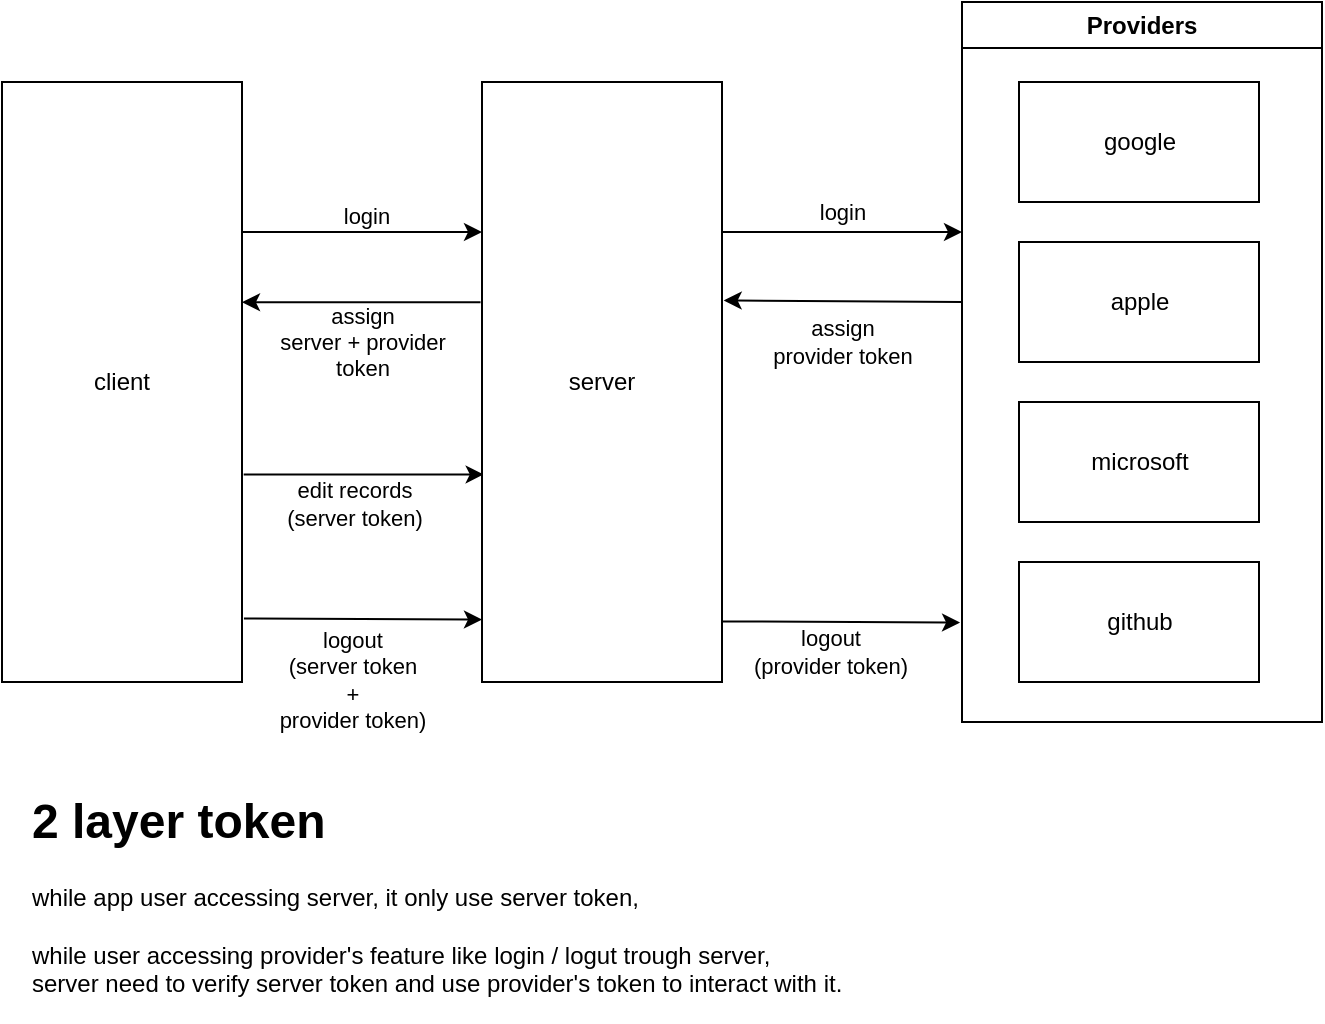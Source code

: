 <mxfile>
    <diagram id="vSjfHBvFhX46rw2HC72t" name="Page-1">
        <mxGraphModel dx="799" dy="460" grid="1" gridSize="10" guides="1" tooltips="1" connect="1" arrows="1" fold="1" page="1" pageScale="1" pageWidth="827" pageHeight="1169" math="0" shadow="0">
            <root>
                <mxCell id="0"/>
                <mxCell id="1" parent="0"/>
                <mxCell id="15" style="edgeStyle=none;html=1;exitX=1;exitY=0.25;exitDx=0;exitDy=0;entryX=0;entryY=0.25;entryDx=0;entryDy=0;" parent="1" source="7" target="8" edge="1">
                    <mxGeometry relative="1" as="geometry"/>
                </mxCell>
                <mxCell id="16" value="login" style="edgeLabel;html=1;align=center;verticalAlign=middle;resizable=0;points=[];" parent="15" vertex="1" connectable="0">
                    <mxGeometry x="0.153" y="-1" relative="1" as="geometry">
                        <mxPoint x="-7" y="-9" as="offset"/>
                    </mxGeometry>
                </mxCell>
                <mxCell id="22" style="edgeStyle=none;html=1;exitX=1.007;exitY=0.654;exitDx=0;exitDy=0;entryX=0.007;entryY=0.654;entryDx=0;entryDy=0;exitPerimeter=0;entryPerimeter=0;" parent="1" source="7" target="8" edge="1">
                    <mxGeometry relative="1" as="geometry"/>
                </mxCell>
                <mxCell id="24" value="edit records&lt;br&gt;(server token)" style="edgeLabel;html=1;align=center;verticalAlign=middle;resizable=0;points=[];" parent="22" vertex="1" connectable="0">
                    <mxGeometry x="-0.094" y="2" relative="1" as="geometry">
                        <mxPoint y="17" as="offset"/>
                    </mxGeometry>
                </mxCell>
                <mxCell id="7" value="client" style="rounded=0;whiteSpace=wrap;html=1;" parent="1" vertex="1">
                    <mxGeometry x="160" y="160" width="120" height="300" as="geometry"/>
                </mxCell>
                <mxCell id="14" value="login" style="edgeStyle=none;html=1;exitX=1;exitY=0.25;exitDx=0;exitDy=0;" parent="1" source="8" edge="1">
                    <mxGeometry y="10" relative="1" as="geometry">
                        <mxPoint x="640" y="235" as="targetPoint"/>
                        <mxPoint as="offset"/>
                    </mxGeometry>
                </mxCell>
                <mxCell id="19" value="assign &lt;br&gt;server + provider &lt;br&gt;token" style="edgeStyle=none;html=1;entryX=1;entryY=0.367;entryDx=0;entryDy=0;exitX=-0.006;exitY=0.367;exitDx=0;exitDy=0;exitPerimeter=0;entryPerimeter=0;" parent="1" source="8" target="7" edge="1">
                    <mxGeometry x="-0.006" y="20" relative="1" as="geometry">
                        <mxPoint x="400" y="331" as="sourcePoint"/>
                        <mxPoint x="280" y="331" as="targetPoint"/>
                        <mxPoint as="offset"/>
                    </mxGeometry>
                </mxCell>
                <mxCell id="8" value="server" style="rounded=0;whiteSpace=wrap;html=1;" parent="1" vertex="1">
                    <mxGeometry x="400" y="160" width="120" height="300" as="geometry"/>
                </mxCell>
                <mxCell id="13" value="Providers" style="swimlane;whiteSpace=wrap;html=1;" parent="1" vertex="1">
                    <mxGeometry x="640" y="120" width="180" height="360" as="geometry"/>
                </mxCell>
                <mxCell id="2" value="google" style="rounded=0;whiteSpace=wrap;html=1;" parent="13" vertex="1">
                    <mxGeometry x="28.5" y="40" width="120" height="60" as="geometry"/>
                </mxCell>
                <mxCell id="3" value="apple" style="rounded=0;whiteSpace=wrap;html=1;" parent="13" vertex="1">
                    <mxGeometry x="28.5" y="120" width="120" height="60" as="geometry"/>
                </mxCell>
                <mxCell id="4" value="microsoft" style="rounded=0;whiteSpace=wrap;html=1;" parent="13" vertex="1">
                    <mxGeometry x="28.5" y="200" width="120" height="60" as="geometry"/>
                </mxCell>
                <mxCell id="5" value="github" style="rounded=0;whiteSpace=wrap;html=1;" parent="13" vertex="1">
                    <mxGeometry x="28.5" y="280" width="120" height="60" as="geometry"/>
                </mxCell>
                <mxCell id="18" value="assign &lt;br&gt;provider token" style="edgeStyle=none;html=1;entryX=1.007;entryY=0.364;entryDx=0;entryDy=0;entryPerimeter=0;" parent="1" edge="1">
                    <mxGeometry x="0.005" y="20" relative="1" as="geometry">
                        <mxPoint x="640" y="270" as="sourcePoint"/>
                        <mxPoint x="520.84" y="269.2" as="targetPoint"/>
                        <mxPoint as="offset"/>
                    </mxGeometry>
                </mxCell>
                <mxCell id="21" value="&lt;h1&gt;2 layer token&lt;/h1&gt;&lt;p&gt;while app user accessing server, it only use server token,&lt;br&gt;&amp;nbsp;&lt;br&gt;while user accessing provider's feature like login / logut trough server, &lt;br&gt;server need to verify server token and use provider's token to interact with it.&lt;br&gt;&lt;/p&gt;" style="text;html=1;strokeColor=none;fillColor=none;spacing=5;spacingTop=-20;whiteSpace=wrap;overflow=hidden;rounded=0;" parent="1" vertex="1">
                    <mxGeometry x="170" y="510" width="490" height="120" as="geometry"/>
                </mxCell>
                <mxCell id="25" style="edgeStyle=none;html=1;entryX=0;entryY=0.896;entryDx=0;entryDy=0;entryPerimeter=0;exitX=1.008;exitY=0.894;exitDx=0;exitDy=0;exitPerimeter=0;" parent="1" source="7" target="8" edge="1">
                    <mxGeometry relative="1" as="geometry">
                        <mxPoint x="280" y="430" as="sourcePoint"/>
                        <mxPoint x="400" y="430" as="targetPoint"/>
                    </mxGeometry>
                </mxCell>
                <mxCell id="26" value="logout&lt;br&gt;(server token &lt;br&gt;+ &lt;br&gt;provider token)" style="edgeLabel;html=1;align=center;verticalAlign=middle;resizable=0;points=[];" parent="25" vertex="1" connectable="0">
                    <mxGeometry x="-0.094" y="2" relative="1" as="geometry">
                        <mxPoint y="32" as="offset"/>
                    </mxGeometry>
                </mxCell>
                <mxCell id="27" style="edgeStyle=none;html=1;entryX=0;entryY=0.896;entryDx=0;entryDy=0;entryPerimeter=0;exitX=1.008;exitY=0.894;exitDx=0;exitDy=0;exitPerimeter=0;" parent="1" edge="1">
                    <mxGeometry relative="1" as="geometry">
                        <mxPoint x="520" y="429.7" as="sourcePoint"/>
                        <mxPoint x="639.04" y="430.3" as="targetPoint"/>
                    </mxGeometry>
                </mxCell>
                <mxCell id="28" value="logout&lt;br&gt;(provider token)" style="edgeLabel;html=1;align=center;verticalAlign=middle;resizable=0;points=[];" parent="27" vertex="1" connectable="0">
                    <mxGeometry x="-0.094" y="2" relative="1" as="geometry">
                        <mxPoint y="17" as="offset"/>
                    </mxGeometry>
                </mxCell>
            </root>
        </mxGraphModel>
    </diagram>
    <diagram id="7-G_9qI50mZUJpRycWZ_" name="Page-2">
        <mxGraphModel dx="491" dy="495" grid="1" gridSize="10" guides="1" tooltips="1" connect="1" arrows="1" fold="1" page="1" pageScale="1" pageWidth="850" pageHeight="1100" math="0" shadow="0">
            <root>
                <mxCell id="0"/>
                <mxCell id="1" parent="0"/>
                <mxCell id="V1qZ9kLhu9qSLAZLQ6_S-1" style="edgeStyle=none;html=1;" parent="1" edge="1">
                    <mxGeometry relative="1" as="geometry">
                        <mxPoint x="160" y="160" as="sourcePoint"/>
                        <mxPoint x="640" y="160" as="targetPoint"/>
                    </mxGeometry>
                </mxCell>
                <mxCell id="V1qZ9kLhu9qSLAZLQ6_S-2" value="SSO" style="edgeLabel;html=1;align=center;verticalAlign=middle;resizable=0;points=[];" parent="V1qZ9kLhu9qSLAZLQ6_S-1" vertex="1" connectable="0">
                    <mxGeometry x="0.153" y="-1" relative="1" as="geometry">
                        <mxPoint x="-237" y="-11" as="offset"/>
                    </mxGeometry>
                </mxCell>
                <mxCell id="V1qZ9kLhu9qSLAZLQ6_S-9" value="Oauth Providers" style="swimlane;whiteSpace=wrap;html=1;" parent="1" vertex="1">
                    <mxGeometry x="640" y="80" width="180" height="520" as="geometry"/>
                </mxCell>
                <mxCell id="V1qZ9kLhu9qSLAZLQ6_S-10" value="google" style="rounded=0;whiteSpace=wrap;html=1;" parent="V1qZ9kLhu9qSLAZLQ6_S-9" vertex="1">
                    <mxGeometry x="28.5" y="40" width="120" height="60" as="geometry"/>
                </mxCell>
                <mxCell id="V1qZ9kLhu9qSLAZLQ6_S-11" value="apple" style="rounded=0;whiteSpace=wrap;html=1;" parent="V1qZ9kLhu9qSLAZLQ6_S-9" vertex="1">
                    <mxGeometry x="28.5" y="120" width="120" height="60" as="geometry"/>
                </mxCell>
                <mxCell id="V1qZ9kLhu9qSLAZLQ6_S-12" value="microsoft" style="rounded=0;whiteSpace=wrap;html=1;" parent="V1qZ9kLhu9qSLAZLQ6_S-9" vertex="1">
                    <mxGeometry x="28.5" y="200" width="120" height="60" as="geometry"/>
                </mxCell>
                <mxCell id="V1qZ9kLhu9qSLAZLQ6_S-13" value="github" style="rounded=0;whiteSpace=wrap;html=1;" parent="V1qZ9kLhu9qSLAZLQ6_S-9" vertex="1">
                    <mxGeometry x="28.5" y="280" width="120" height="60" as="geometry"/>
                </mxCell>
                <mxCell id="V1qZ9kLhu9qSLAZLQ6_S-22" value="" style="group" parent="1" vertex="1" connectable="0">
                    <mxGeometry x="100" y="70" width="120" height="530" as="geometry"/>
                </mxCell>
                <mxCell id="V1qZ9kLhu9qSLAZLQ6_S-20" value="" style="endArrow=none;dashed=1;html=1;" parent="V1qZ9kLhu9qSLAZLQ6_S-22" target="V1qZ9kLhu9qSLAZLQ6_S-21" edge="1">
                    <mxGeometry width="50" height="50" relative="1" as="geometry">
                        <mxPoint x="60" y="530" as="sourcePoint"/>
                        <mxPoint x="60" y="14.324" as="targetPoint"/>
                    </mxGeometry>
                </mxCell>
                <mxCell id="V1qZ9kLhu9qSLAZLQ6_S-21" value="Client Side" style="text;html=1;strokeColor=none;fillColor=none;align=center;verticalAlign=middle;whiteSpace=wrap;rounded=0;" parent="V1qZ9kLhu9qSLAZLQ6_S-22" vertex="1">
                    <mxGeometry width="120" height="42.973" as="geometry"/>
                </mxCell>
                <mxCell id="V1qZ9kLhu9qSLAZLQ6_S-23" value="" style="group" parent="1" vertex="1" connectable="0">
                    <mxGeometry x="340" y="70" width="120" height="530" as="geometry"/>
                </mxCell>
                <mxCell id="V1qZ9kLhu9qSLAZLQ6_S-24" value="" style="endArrow=none;dashed=1;html=1;" parent="V1qZ9kLhu9qSLAZLQ6_S-23" target="V1qZ9kLhu9qSLAZLQ6_S-25" edge="1">
                    <mxGeometry width="50" height="50" relative="1" as="geometry">
                        <mxPoint x="60" y="530" as="sourcePoint"/>
                        <mxPoint x="37.895" y="14.324" as="targetPoint"/>
                    </mxGeometry>
                </mxCell>
                <mxCell id="V1qZ9kLhu9qSLAZLQ6_S-25" value="Server" style="text;html=1;strokeColor=none;fillColor=none;align=center;verticalAlign=middle;whiteSpace=wrap;rounded=0;" parent="V1qZ9kLhu9qSLAZLQ6_S-23" vertex="1">
                    <mxGeometry x="22.11" width="75.789" height="42.973" as="geometry"/>
                </mxCell>
                <mxCell id="V1qZ9kLhu9qSLAZLQ6_S-7" value="assign server &amp;amp; provider token to cookie" style="edgeStyle=none;html=1;exitX=-0.006;exitY=0.367;exitDx=0;exitDy=0;exitPerimeter=0;" parent="1" edge="1">
                    <mxGeometry x="-0.003" y="-12" relative="1" as="geometry">
                        <mxPoint x="399.28" y="302" as="sourcePoint"/>
                        <mxPoint x="160" y="302" as="targetPoint"/>
                        <mxPoint x="1" as="offset"/>
                    </mxGeometry>
                </mxCell>
                <mxCell id="V1qZ9kLhu9qSLAZLQ6_S-28" value="&lt;span style=&quot;font-size: 11px; text-align: center; background-color: rgb(24, 20, 29);&quot;&gt;create user's jwt&amp;nbsp;&lt;br&gt;&lt;/span&gt;&lt;span style=&quot;font-size: 11px; text-align: center; background-color: rgb(24, 20, 29);&quot;&gt;+&lt;br&gt;&lt;/span&gt;&lt;span style=&quot;font-size: 11px; text-align: center; background-color: rgb(24, 20, 29);&quot;&gt;encrypt&amp;nbsp;&lt;/span&gt;&lt;span style=&quot;font-size: 11px; text-align: center; background-color: rgb(24, 20, 29);&quot;&gt;provider's&lt;br&gt;token jwt&lt;/span&gt;&lt;span style=&quot;font-size: 11px; text-align: center; background-color: rgb(24, 20, 29);&quot;&gt;&lt;br&gt;&lt;/span&gt;" style="text;whiteSpace=wrap;html=1;" parent="1" vertex="1">
                    <mxGeometry x="410" y="230" width="160" height="85.14" as="geometry"/>
                </mxCell>
                <mxCell id="V1qZ9kLhu9qSLAZLQ6_S-14" value="assign &lt;br&gt;provider token" style="edgeStyle=none;html=1;" parent="1" edge="1">
                    <mxGeometry x="0.001" y="-22" relative="1" as="geometry">
                        <mxPoint x="640" y="222.214" as="sourcePoint"/>
                        <mxPoint x="400" y="220.998" as="targetPoint"/>
                        <mxPoint as="offset"/>
                    </mxGeometry>
                </mxCell>
                <mxCell id="TDvXIOiURZuzaqnyXwe0-3" value="&lt;span style=&quot;font-size: 11px; text-align: center; background-color: rgb(24, 20, 29);&quot;&gt;validate user jwt,&lt;br&gt;continue handler logic.&lt;br&gt;&lt;/span&gt;" style="text;whiteSpace=wrap;html=1;" vertex="1" parent="1">
                    <mxGeometry x="410" y="378.86" width="160" height="45.14" as="geometry"/>
                </mxCell>
                <mxCell id="TDvXIOiURZuzaqnyXwe0-6" style="edgeStyle=none;html=1;entryX=0.007;entryY=0.654;entryDx=0;entryDy=0;entryPerimeter=0;" edge="1" parent="1">
                    <mxGeometry relative="1" as="geometry">
                        <mxPoint x="160" y="489.002" as="sourcePoint"/>
                        <mxPoint x="400.84" y="489.245" as="targetPoint"/>
                    </mxGeometry>
                </mxCell>
                <mxCell id="TDvXIOiURZuzaqnyXwe0-7" value="request providers resource&lt;br&gt;ex: google calender" style="edgeLabel;html=1;align=center;verticalAlign=middle;resizable=0;points=[];" vertex="1" connectable="0" parent="TDvXIOiURZuzaqnyXwe0-6">
                    <mxGeometry x="-0.094" y="2" relative="1" as="geometry">
                        <mxPoint x="11" y="-17" as="offset"/>
                    </mxGeometry>
                </mxCell>
                <mxCell id="TDvXIOiURZuzaqnyXwe0-8" value="&lt;span style=&quot;font-size: 11px; text-align: center; background-color: rgb(24, 20, 29);&quot;&gt;decode user jwt,&lt;br&gt;decrypt provider jwt&lt;br&gt;&lt;/span&gt;" style="text;whiteSpace=wrap;html=1;" vertex="1" parent="1">
                    <mxGeometry x="410" y="491" width="160" height="40" as="geometry"/>
                </mxCell>
                <mxCell id="TDvXIOiURZuzaqnyXwe0-9" style="edgeStyle=none;html=1;entryX=0.007;entryY=0.654;entryDx=0;entryDy=0;entryPerimeter=0;" edge="1" parent="1">
                    <mxGeometry relative="1" as="geometry">
                        <mxPoint x="399.16" y="540.002" as="sourcePoint"/>
                        <mxPoint x="640.0" y="540.245" as="targetPoint"/>
                    </mxGeometry>
                </mxCell>
                <mxCell id="V1qZ9kLhu9qSLAZLQ6_S-3" style="edgeStyle=none;html=1;entryX=0.007;entryY=0.654;entryDx=0;entryDy=0;entryPerimeter=0;" parent="1" edge="1">
                    <mxGeometry relative="1" as="geometry">
                        <mxPoint x="160" y="379.005" as="sourcePoint"/>
                        <mxPoint x="400.84" y="379.269" as="targetPoint"/>
                    </mxGeometry>
                </mxCell>
                <mxCell id="V1qZ9kLhu9qSLAZLQ6_S-4" value="request CRUD" style="edgeLabel;html=1;align=center;verticalAlign=middle;resizable=0;points=[];" parent="V1qZ9kLhu9qSLAZLQ6_S-3" vertex="1" connectable="0">
                    <mxGeometry x="-0.094" y="2" relative="1" as="geometry">
                        <mxPoint x="11" y="-7" as="offset"/>
                    </mxGeometry>
                </mxCell>
                <mxCell id="TDvXIOiURZuzaqnyXwe0-15" value="" style="edgeStyle=none;html=1;exitX=-0.006;exitY=0.367;exitDx=0;exitDy=0;exitPerimeter=0;" edge="1" parent="1">
                    <mxGeometry x="-0.003" y="10" relative="1" as="geometry">
                        <mxPoint x="399.28" y="409" as="sourcePoint"/>
                        <mxPoint x="160" y="409" as="targetPoint"/>
                        <mxPoint as="offset"/>
                    </mxGeometry>
                </mxCell>
                <mxCell id="TDvXIOiURZuzaqnyXwe0-18" style="edgeStyle=none;html=1;" edge="1" parent="1" source="TDvXIOiURZuzaqnyXwe0-17">
                    <mxGeometry relative="1" as="geometry">
                        <mxPoint x="160" y="160" as="targetPoint"/>
                    </mxGeometry>
                </mxCell>
                <mxCell id="TDvXIOiURZuzaqnyXwe0-23" style="edgeStyle=none;html=1;exitX=1;exitY=1;exitDx=0;exitDy=0;endArrow=none;endFill=0;startArrow=classic;startFill=1;" edge="1" parent="1" source="TDvXIOiURZuzaqnyXwe0-17">
                    <mxGeometry relative="1" as="geometry">
                        <mxPoint x="160" y="300" as="targetPoint"/>
                    </mxGeometry>
                </mxCell>
                <mxCell id="TDvXIOiURZuzaqnyXwe0-17" value="" style="ellipse;whiteSpace=wrap;html=1;aspect=fixed;" vertex="1" parent="1">
                    <mxGeometry x="10" y="120" width="80" height="80" as="geometry"/>
                </mxCell>
                <mxCell id="TDvXIOiURZuzaqnyXwe0-22" style="edgeStyle=none;html=1;" edge="1" parent="1" source="TDvXIOiURZuzaqnyXwe0-21">
                    <mxGeometry relative="1" as="geometry">
                        <mxPoint x="160" y="380" as="targetPoint"/>
                    </mxGeometry>
                </mxCell>
                <mxCell id="TDvXIOiURZuzaqnyXwe0-24" style="edgeStyle=none;html=1;exitX=1;exitY=1;exitDx=0;exitDy=0;startArrow=classic;startFill=1;endArrow=none;endFill=0;" edge="1" parent="1" source="TDvXIOiURZuzaqnyXwe0-21">
                    <mxGeometry relative="1" as="geometry">
                        <mxPoint x="160" y="408.571" as="targetPoint"/>
                    </mxGeometry>
                </mxCell>
                <mxCell id="TDvXIOiURZuzaqnyXwe0-21" value="" style="ellipse;whiteSpace=wrap;html=1;aspect=fixed;" vertex="1" parent="1">
                    <mxGeometry x="10" y="340" width="80" height="80" as="geometry"/>
                </mxCell>
                <mxCell id="TDvXIOiURZuzaqnyXwe0-26" style="edgeStyle=none;html=1;startArrow=none;startFill=0;endArrow=classic;endFill=1;" edge="1" parent="1" source="TDvXIOiURZuzaqnyXwe0-25">
                    <mxGeometry relative="1" as="geometry">
                        <mxPoint x="160" y="491" as="targetPoint"/>
                    </mxGeometry>
                </mxCell>
                <mxCell id="TDvXIOiURZuzaqnyXwe0-29" style="edgeStyle=none;html=1;exitX=1;exitY=1;exitDx=0;exitDy=0;startArrow=classic;startFill=1;endArrow=none;endFill=0;" edge="1" parent="1" source="TDvXIOiURZuzaqnyXwe0-25">
                    <mxGeometry relative="1" as="geometry">
                        <mxPoint x="160" y="560" as="targetPoint"/>
                    </mxGeometry>
                </mxCell>
                <mxCell id="TDvXIOiURZuzaqnyXwe0-25" value="" style="ellipse;whiteSpace=wrap;html=1;aspect=fixed;" vertex="1" parent="1">
                    <mxGeometry x="10" y="451" width="80" height="80" as="geometry"/>
                </mxCell>
                <mxCell id="TDvXIOiURZuzaqnyXwe0-27" style="edgeStyle=none;html=1;entryX=0.007;entryY=0.654;entryDx=0;entryDy=0;entryPerimeter=0;startArrow=classic;startFill=1;endArrow=none;endFill=0;" edge="1" parent="1">
                    <mxGeometry relative="1" as="geometry">
                        <mxPoint x="160" y="560" as="sourcePoint"/>
                        <mxPoint x="640" y="560.245" as="targetPoint"/>
                    </mxGeometry>
                </mxCell>
                <mxCell id="TDvXIOiURZuzaqnyXwe0-28" value="providers return" style="edgeLabel;html=1;align=center;verticalAlign=middle;resizable=0;points=[];" vertex="1" connectable="0" parent="TDvXIOiURZuzaqnyXwe0-27">
                    <mxGeometry x="-0.094" y="2" relative="1" as="geometry">
                        <mxPoint x="-97" y="-8" as="offset"/>
                    </mxGeometry>
                </mxCell>
            </root>
        </mxGraphModel>
    </diagram>
</mxfile>